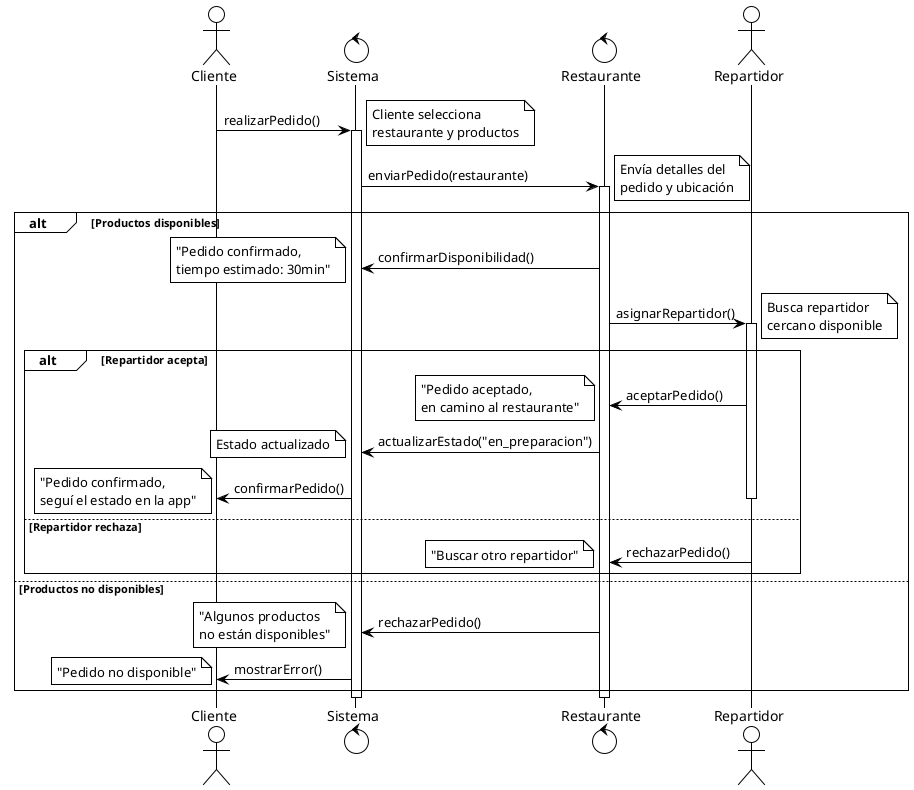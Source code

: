 @startuml Ejercicio6_SistemaDelivery

!theme plain

actor Cliente
control Sistema
control Restaurante
actor Repartidor

Cliente -> Sistema : realizarPedido()
activate Sistema
note right : Cliente selecciona\nrestaurante y productos

Sistema -> Restaurante : enviarPedido(restaurante)
activate Restaurante
note right : Envía detalles del\npedido y ubicación

alt Productos disponibles
    Restaurante -> Sistema : confirmarDisponibilidad()
    note left : "Pedido confirmado,\ntiempo estimado: 30min"
    
    Restaurante -> Repartidor : asignarRepartidor()
    activate Repartidor
    note right : Busca repartidor\ncercano disponible
    
    alt Repartidor acepta
        Repartidor -> Restaurante : aceptarPedido()
        note left : "Pedido aceptado,\nen camino al restaurante"
        
        Restaurante -> Sistema : actualizarEstado("en_preparacion")
        note left : Estado actualizado
        
        Sistema -> Cliente : confirmarPedido()
        note left : "Pedido confirmado,\nseguí el estado en la app"
        
        deactivate Repartidor
        
    else Repartidor rechaza
        Repartidor -> Restaurante : rechazarPedido()
        note left : "Buscar otro repartidor"
        deactivate Repartidor
    end
    
else Productos no disponibles
    Restaurante -> Sistema : rechazarPedido()
    note left : "Algunos productos\nno están disponibles"
    
    Sistema -> Cliente : mostrarError()
    note left : "Pedido no disponible"
end

deactivate Restaurante
deactivate Sistema

@enduml
